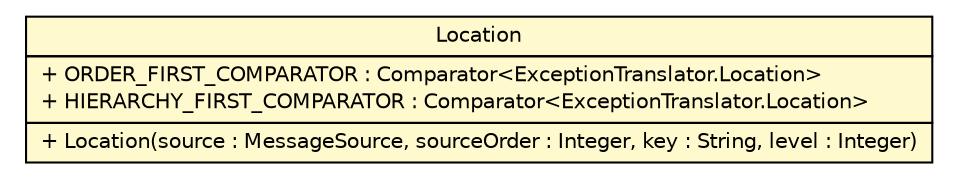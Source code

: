 #!/usr/local/bin/dot
#
# Class diagram 
# Generated by UMLGraph version R5_6-24-gf6e263 (http://www.umlgraph.org/)
#

digraph G {
	edge [fontname="Helvetica",fontsize=10,labelfontname="Helvetica",labelfontsize=10];
	node [fontname="Helvetica",fontsize=10,shape=plaintext];
	nodesep=0.25;
	ranksep=0.5;
	// cn.home1.oss.lib.errorhandle.api.ExceptionTranslator.Location
	c1094 [label=<<table title="cn.home1.oss.lib.errorhandle.api.ExceptionTranslator.Location" border="0" cellborder="1" cellspacing="0" cellpadding="2" port="p" bgcolor="lemonChiffon" href="./ExceptionTranslator.Location.html">
		<tr><td><table border="0" cellspacing="0" cellpadding="1">
<tr><td align="center" balign="center"> Location </td></tr>
		</table></td></tr>
		<tr><td><table border="0" cellspacing="0" cellpadding="1">
<tr><td align="left" balign="left"> + ORDER_FIRST_COMPARATOR : Comparator&lt;ExceptionTranslator.Location&gt; </td></tr>
<tr><td align="left" balign="left"> + HIERARCHY_FIRST_COMPARATOR : Comparator&lt;ExceptionTranslator.Location&gt; </td></tr>
		</table></td></tr>
		<tr><td><table border="0" cellspacing="0" cellpadding="1">
<tr><td align="left" balign="left"> + Location(source : MessageSource, sourceOrder : Integer, key : String, level : Integer) </td></tr>
		</table></td></tr>
		</table>>, URL="./ExceptionTranslator.Location.html", fontname="Helvetica", fontcolor="black", fontsize=10.0];
}

